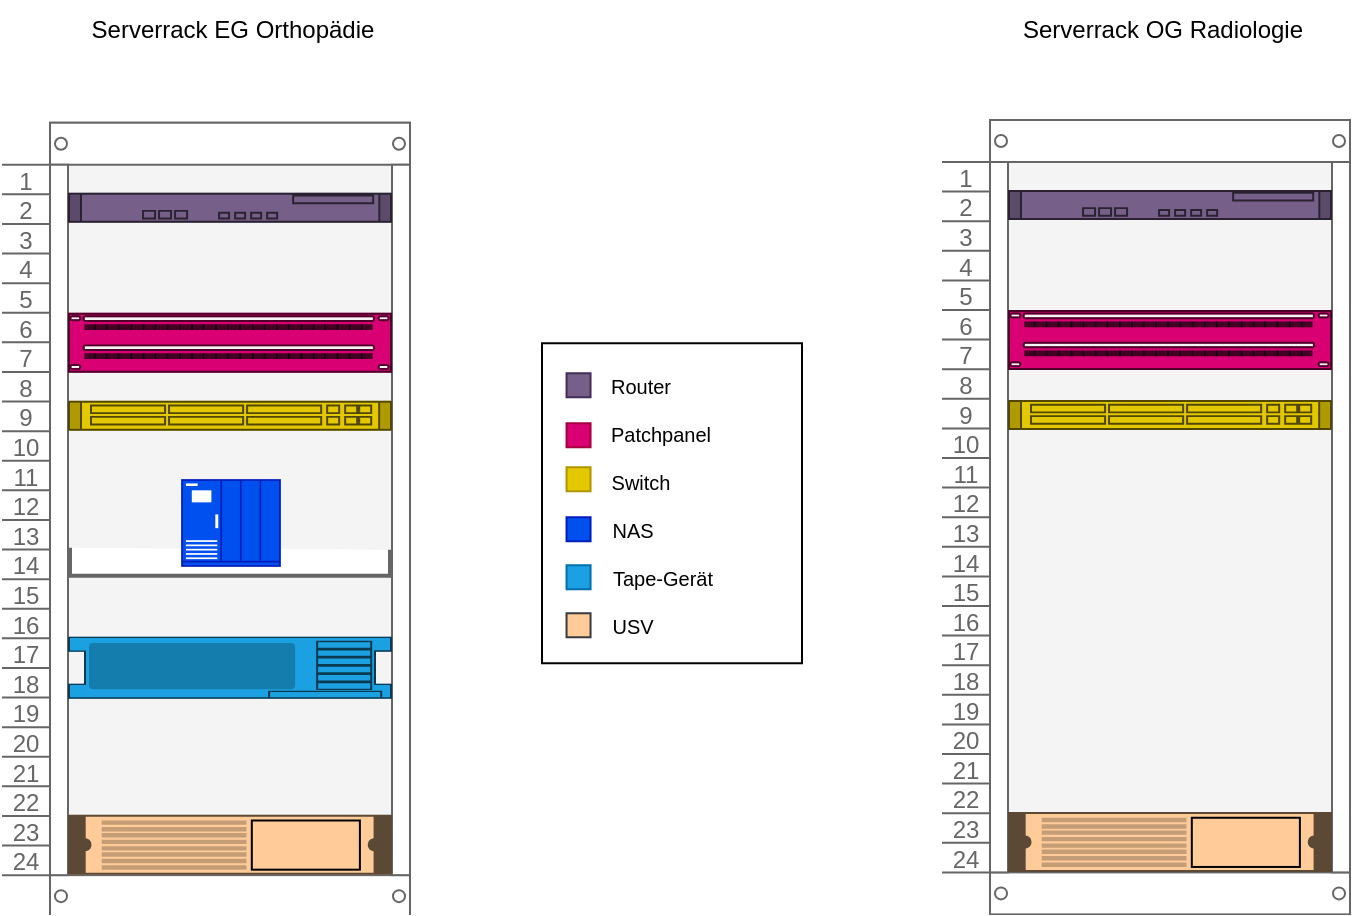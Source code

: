 <mxfile version="26.0.11">
  <diagram name="Seite-1" id="Bdb50YRKbIY16klMH7Ui">
    <mxGraphModel dx="538" dy="748" grid="1" gridSize="10" guides="1" tooltips="1" connect="1" arrows="1" fold="1" page="1" pageScale="1" pageWidth="827" pageHeight="1169" math="0" shadow="0">
      <root>
        <mxCell id="0" />
        <mxCell id="1" parent="0" />
        <mxCell id="9h58rUKjXUOj7ECKImGy-1" value="" style="strokeColor=#666666;html=1;verticalLabelPosition=bottom;labelBackgroundColor=#ffffff;verticalAlign=top;outlineConnect=0;shadow=0;dashed=0;shape=mxgraph.rackGeneral.rackCabinet3;fillColor2=#f4f4f4;container=1;collapsible=0;childLayout=rack;allowGaps=1;marginLeft=33;marginRight=9;marginTop=21;marginBottom=22;textColor=#666666;numDisp=ascend;movable=1;resizable=1;rotatable=1;deletable=1;editable=1;locked=0;connectable=1;" vertex="1" parent="1">
          <mxGeometry x="1280" y="151.37" width="204" height="395" as="geometry" />
        </mxCell>
        <mxCell id="9h58rUKjXUOj7ECKImGy-2" value="" style="shape=mxgraph.rack.cisco.cisco_asr_1001_router;html=1;labelPosition=right;align=left;spacingLeft=15;dashed=0;shadow=0;fillColor=#76608a;fontColor=#ffffff;strokeColor=#432D57;" vertex="1" parent="9h58rUKjXUOj7ECKImGy-1">
          <mxGeometry x="33" y="35" width="162" height="15" as="geometry" />
        </mxCell>
        <mxCell id="9h58rUKjXUOj7ECKImGy-3" value="" style="strokeColor=#A50040;html=1;labelPosition=right;align=left;spacingLeft=15;shadow=0;dashed=0;outlineConnect=0;shape=mxgraph.rack.general.cat5e_enhanced_patch_panel_48_ports;fillColor=#d80073;fontColor=#ffffff;" vertex="1" parent="9h58rUKjXUOj7ECKImGy-1">
          <mxGeometry x="33" y="95" width="162" height="30" as="geometry" />
        </mxCell>
        <mxCell id="9h58rUKjXUOj7ECKImGy-4" value="" style="shape=mxgraph.rack.cisco.cisco_catalyst_4948_switch;html=1;labelPosition=right;align=left;spacingLeft=15;dashed=0;shadow=0;fillColor=#e3c800;fontColor=#000000;strokeColor=#B09500;" vertex="1" parent="9h58rUKjXUOj7ECKImGy-1">
          <mxGeometry x="33" y="139" width="162" height="15" as="geometry" />
        </mxCell>
        <mxCell id="9h58rUKjXUOj7ECKImGy-5" value="" style="strokeColor=#666666;html=1;labelPosition=right;align=left;spacingLeft=15;shadow=0;dashed=0;outlineConnect=0;shape=mxgraph.rackGeneral.shelf;container=1;collapsible=0" vertex="1" parent="9h58rUKjXUOj7ECKImGy-1">
          <mxGeometry x="33" y="212.5" width="162" height="15" as="geometry" />
        </mxCell>
        <mxCell id="9h58rUKjXUOj7ECKImGy-6" value="" style="shape=mxgraph.rack.oracle.sun_server_x2-4;html=1;labelPosition=right;align=left;spacingLeft=15;dashed=0;shadow=0;fillColor=#1ba1e2;fontColor=#ffffff;strokeColor=#006EAF;" vertex="1" parent="9h58rUKjXUOj7ECKImGy-1">
          <mxGeometry x="33" y="257" width="162" height="31" as="geometry" />
        </mxCell>
        <mxCell id="9h58rUKjXUOj7ECKImGy-7" value="" style="shape=mxgraph.rack.apc.apc_smart_ups_1000-3000_va_2u;html=1;labelPosition=right;align=left;spacingLeft=15;dashed=0;shadow=0;fillColor=#ffcc99;strokeColor=#36393d;" vertex="1" parent="9h58rUKjXUOj7ECKImGy-1">
          <mxGeometry x="33" y="346" width="162" height="30" as="geometry" />
        </mxCell>
        <mxCell id="9h58rUKjXUOj7ECKImGy-8" value="" style="rounded=0;whiteSpace=wrap;html=1;fillColor=none;" vertex="1" parent="1">
          <mxGeometry x="1550" y="261.63" width="130" height="160" as="geometry" />
        </mxCell>
        <mxCell id="9h58rUKjXUOj7ECKImGy-9" value="NAS" style="text;html=1;align=center;verticalAlign=middle;resizable=0;points=[];autosize=1;strokeColor=none;fillColor=none;fontSize=10;" vertex="1" parent="1">
          <mxGeometry x="1575" y="339.63" width="40" height="30" as="geometry" />
        </mxCell>
        <mxCell id="9h58rUKjXUOj7ECKImGy-10" value="Router" style="text;html=1;align=center;verticalAlign=middle;resizable=0;points=[];autosize=1;strokeColor=none;fillColor=none;fontSize=10;" vertex="1" parent="1">
          <mxGeometry x="1574.27" y="267.63" width="50" height="30" as="geometry" />
        </mxCell>
        <mxCell id="9h58rUKjXUOj7ECKImGy-11" value="Switch" style="text;html=1;align=center;verticalAlign=middle;resizable=0;points=[];autosize=1;strokeColor=none;fillColor=none;fontSize=10;" vertex="1" parent="1">
          <mxGeometry x="1574.27" y="315.63" width="50" height="30" as="geometry" />
        </mxCell>
        <mxCell id="9h58rUKjXUOj7ECKImGy-12" value="Patchpanel" style="text;html=1;align=center;verticalAlign=middle;resizable=0;points=[];autosize=1;strokeColor=none;fillColor=none;fontSize=10;" vertex="1" parent="1">
          <mxGeometry x="1574.27" y="291.63" width="70" height="30" as="geometry" />
        </mxCell>
        <mxCell id="9h58rUKjXUOj7ECKImGy-13" value="" style="rounded=0;whiteSpace=wrap;html=1;fillColor=#d80073;fontColor=#ffffff;strokeColor=#A50040;" vertex="1" parent="1">
          <mxGeometry x="1562.27" y="301.63" width="12" height="12" as="geometry" />
        </mxCell>
        <mxCell id="9h58rUKjXUOj7ECKImGy-14" value="" style="rounded=0;whiteSpace=wrap;html=1;fillColor=#76608a;fontColor=#ffffff;strokeColor=#432D57;" vertex="1" parent="1">
          <mxGeometry x="1562.27" y="276.63" width="12" height="12" as="geometry" />
        </mxCell>
        <mxCell id="9h58rUKjXUOj7ECKImGy-15" value="" style="rounded=0;whiteSpace=wrap;html=1;fillColor=#0050ef;fontColor=#ffffff;strokeColor=#001DBC;" vertex="1" parent="1">
          <mxGeometry x="1562.27" y="348.63" width="12" height="12" as="geometry" />
        </mxCell>
        <mxCell id="9h58rUKjXUOj7ECKImGy-16" value="" style="rounded=0;whiteSpace=wrap;html=1;fillColor=#e3c800;fontColor=#000000;strokeColor=#B09500;" vertex="1" parent="1">
          <mxGeometry x="1562.27" y="323.63" width="12" height="12" as="geometry" />
        </mxCell>
        <mxCell id="9h58rUKjXUOj7ECKImGy-17" value="" style="rounded=0;whiteSpace=wrap;html=1;fillColor=#ffcc99;strokeColor=#36393d;" vertex="1" parent="1">
          <mxGeometry x="1562.27" y="396.63" width="12" height="12" as="geometry" />
        </mxCell>
        <mxCell id="9h58rUKjXUOj7ECKImGy-18" value="USV" style="text;html=1;align=center;verticalAlign=middle;resizable=0;points=[];autosize=1;strokeColor=none;fillColor=none;fontSize=10;" vertex="1" parent="1">
          <mxGeometry x="1575" y="387.63" width="40" height="30" as="geometry" />
        </mxCell>
        <mxCell id="9h58rUKjXUOj7ECKImGy-19" value="" style="fontColor=#ffffff;verticalAlign=top;verticalLabelPosition=bottom;labelPosition=center;align=center;html=1;outlineConnect=0;fillColor=#0050ef;strokeColor=#001DBC;gradientDirection=north;strokeWidth=2;shape=mxgraph.networks.ups_enterprise;" vertex="1" parent="1">
          <mxGeometry x="1370" y="330" width="49" height="43" as="geometry" />
        </mxCell>
        <mxCell id="9h58rUKjXUOj7ECKImGy-20" value="&lt;span style=&quot;color: rgba(0, 0, 0, 0); font-family: monospace; font-size: 0px; text-align: start;&quot;&gt;%3CmxGraphModel%3E%3Croot%3E%3CmxCell%20id%3D%220%22%2F%3E%3CmxCell%20id%3D%221%22%20parent%3D%220%22%2F%3E%3CmxCell%20id%3D%222%22%20value%3D%22NAS%22%20style%3D%22text%3Bhtml%3D1%3Balign%3Dcenter%3BverticalAlign%3Dmiddle%3Bresizable%3D0%3Bpoints%3D%5B%5D%3Bautosize%3D1%3BstrokeColor%3Dnone%3BfillColor%3Dnone%3BfontSize%3D10%3B%22%20vertex%3D%221%22%20parent%3D%221%22%3E%3CmxGeometry%20x%3D%221545%22%20y%3D%22339%22%20width%3D%2240%22%20height%3D%2230%22%20as%3D%22geometry%22%2F%3E%3C%2FmxCell%3E%3C%2Froot%3E%3C%2FmxGraphModel%3E&lt;/span&gt;Tape-Gerät" style="text;html=1;align=center;verticalAlign=middle;resizable=0;points=[];autosize=1;strokeColor=none;fillColor=none;fontSize=10;" vertex="1" parent="1">
          <mxGeometry x="1575" y="363.63" width="70" height="30" as="geometry" />
        </mxCell>
        <mxCell id="9h58rUKjXUOj7ECKImGy-21" value="" style="rounded=0;whiteSpace=wrap;html=1;fillColor=#1ba1e2;fontColor=#ffffff;strokeColor=#006EAF;" vertex="1" parent="1">
          <mxGeometry x="1562.27" y="372.63" width="12" height="12" as="geometry" />
        </mxCell>
        <mxCell id="9h58rUKjXUOj7ECKImGy-22" value="Serverrack EG Orthopädie" style="text;html=1;align=center;verticalAlign=middle;resizable=0;points=[];autosize=1;strokeColor=none;fillColor=none;" vertex="1" parent="1">
          <mxGeometry x="1314.5" y="90" width="160" height="30" as="geometry" />
        </mxCell>
        <mxCell id="9h58rUKjXUOj7ECKImGy-41" value="" style="strokeColor=#666666;html=1;verticalLabelPosition=bottom;labelBackgroundColor=#ffffff;verticalAlign=top;outlineConnect=0;shadow=0;dashed=0;shape=mxgraph.rackGeneral.rackCabinet3;fillColor2=#f4f4f4;container=1;collapsible=0;childLayout=rack;allowGaps=1;marginLeft=33;marginRight=9;marginTop=21;marginBottom=22;textColor=#666666;numDisp=ascend;" vertex="1" parent="1">
          <mxGeometry x="1750" y="150" width="204" height="395" as="geometry" />
        </mxCell>
        <mxCell id="9h58rUKjXUOj7ECKImGy-42" value="" style="shape=mxgraph.rack.cisco.cisco_asr_1001_router;html=1;labelPosition=right;align=left;spacingLeft=15;dashed=0;shadow=0;fillColor=#76608a;fontColor=#ffffff;strokeColor=#432D57;" vertex="1" parent="9h58rUKjXUOj7ECKImGy-41">
          <mxGeometry x="33" y="35" width="162" height="15" as="geometry" />
        </mxCell>
        <mxCell id="9h58rUKjXUOj7ECKImGy-43" value="" style="strokeColor=#A50040;html=1;labelPosition=right;align=left;spacingLeft=15;shadow=0;dashed=0;outlineConnect=0;shape=mxgraph.rack.general.cat5e_enhanced_patch_panel_48_ports;fillColor=#d80073;fontColor=#ffffff;" vertex="1" parent="9h58rUKjXUOj7ECKImGy-41">
          <mxGeometry x="33" y="95" width="162" height="30" as="geometry" />
        </mxCell>
        <mxCell id="9h58rUKjXUOj7ECKImGy-44" value="" style="shape=mxgraph.rack.cisco.cisco_catalyst_4948_switch;html=1;labelPosition=right;align=left;spacingLeft=15;dashed=0;shadow=0;fillColor=#e3c800;fontColor=#000000;strokeColor=#B09500;" vertex="1" parent="9h58rUKjXUOj7ECKImGy-41">
          <mxGeometry x="33" y="140" width="162" height="15" as="geometry" />
        </mxCell>
        <mxCell id="9h58rUKjXUOj7ECKImGy-45" value="" style="shape=mxgraph.rack.apc.apc_smart_ups_1000-3000_va_2u;html=1;labelPosition=right;align=left;spacingLeft=15;dashed=0;shadow=0;fillColor=#ffcc99;strokeColor=#36393d;" vertex="1" parent="9h58rUKjXUOj7ECKImGy-41">
          <mxGeometry x="33" y="346" width="162" height="30" as="geometry" />
        </mxCell>
        <mxCell id="9h58rUKjXUOj7ECKImGy-59" value="Serverrack OG Radiologie" style="text;html=1;align=center;verticalAlign=middle;resizable=0;points=[];autosize=1;strokeColor=none;fillColor=none;" vertex="1" parent="1">
          <mxGeometry x="1780" y="90" width="160" height="30" as="geometry" />
        </mxCell>
      </root>
    </mxGraphModel>
  </diagram>
</mxfile>
